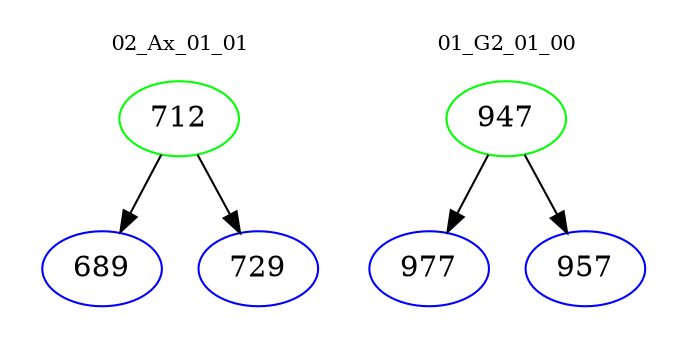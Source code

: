 digraph{
subgraph cluster_0 {
color = white
label = "02_Ax_01_01";
fontsize=10;
T0_712 [label="712", color="green"]
T0_712 -> T0_689 [color="black"]
T0_689 [label="689", color="blue"]
T0_712 -> T0_729 [color="black"]
T0_729 [label="729", color="blue"]
}
subgraph cluster_1 {
color = white
label = "01_G2_01_00";
fontsize=10;
T1_947 [label="947", color="green"]
T1_947 -> T1_977 [color="black"]
T1_977 [label="977", color="blue"]
T1_947 -> T1_957 [color="black"]
T1_957 [label="957", color="blue"]
}
}
